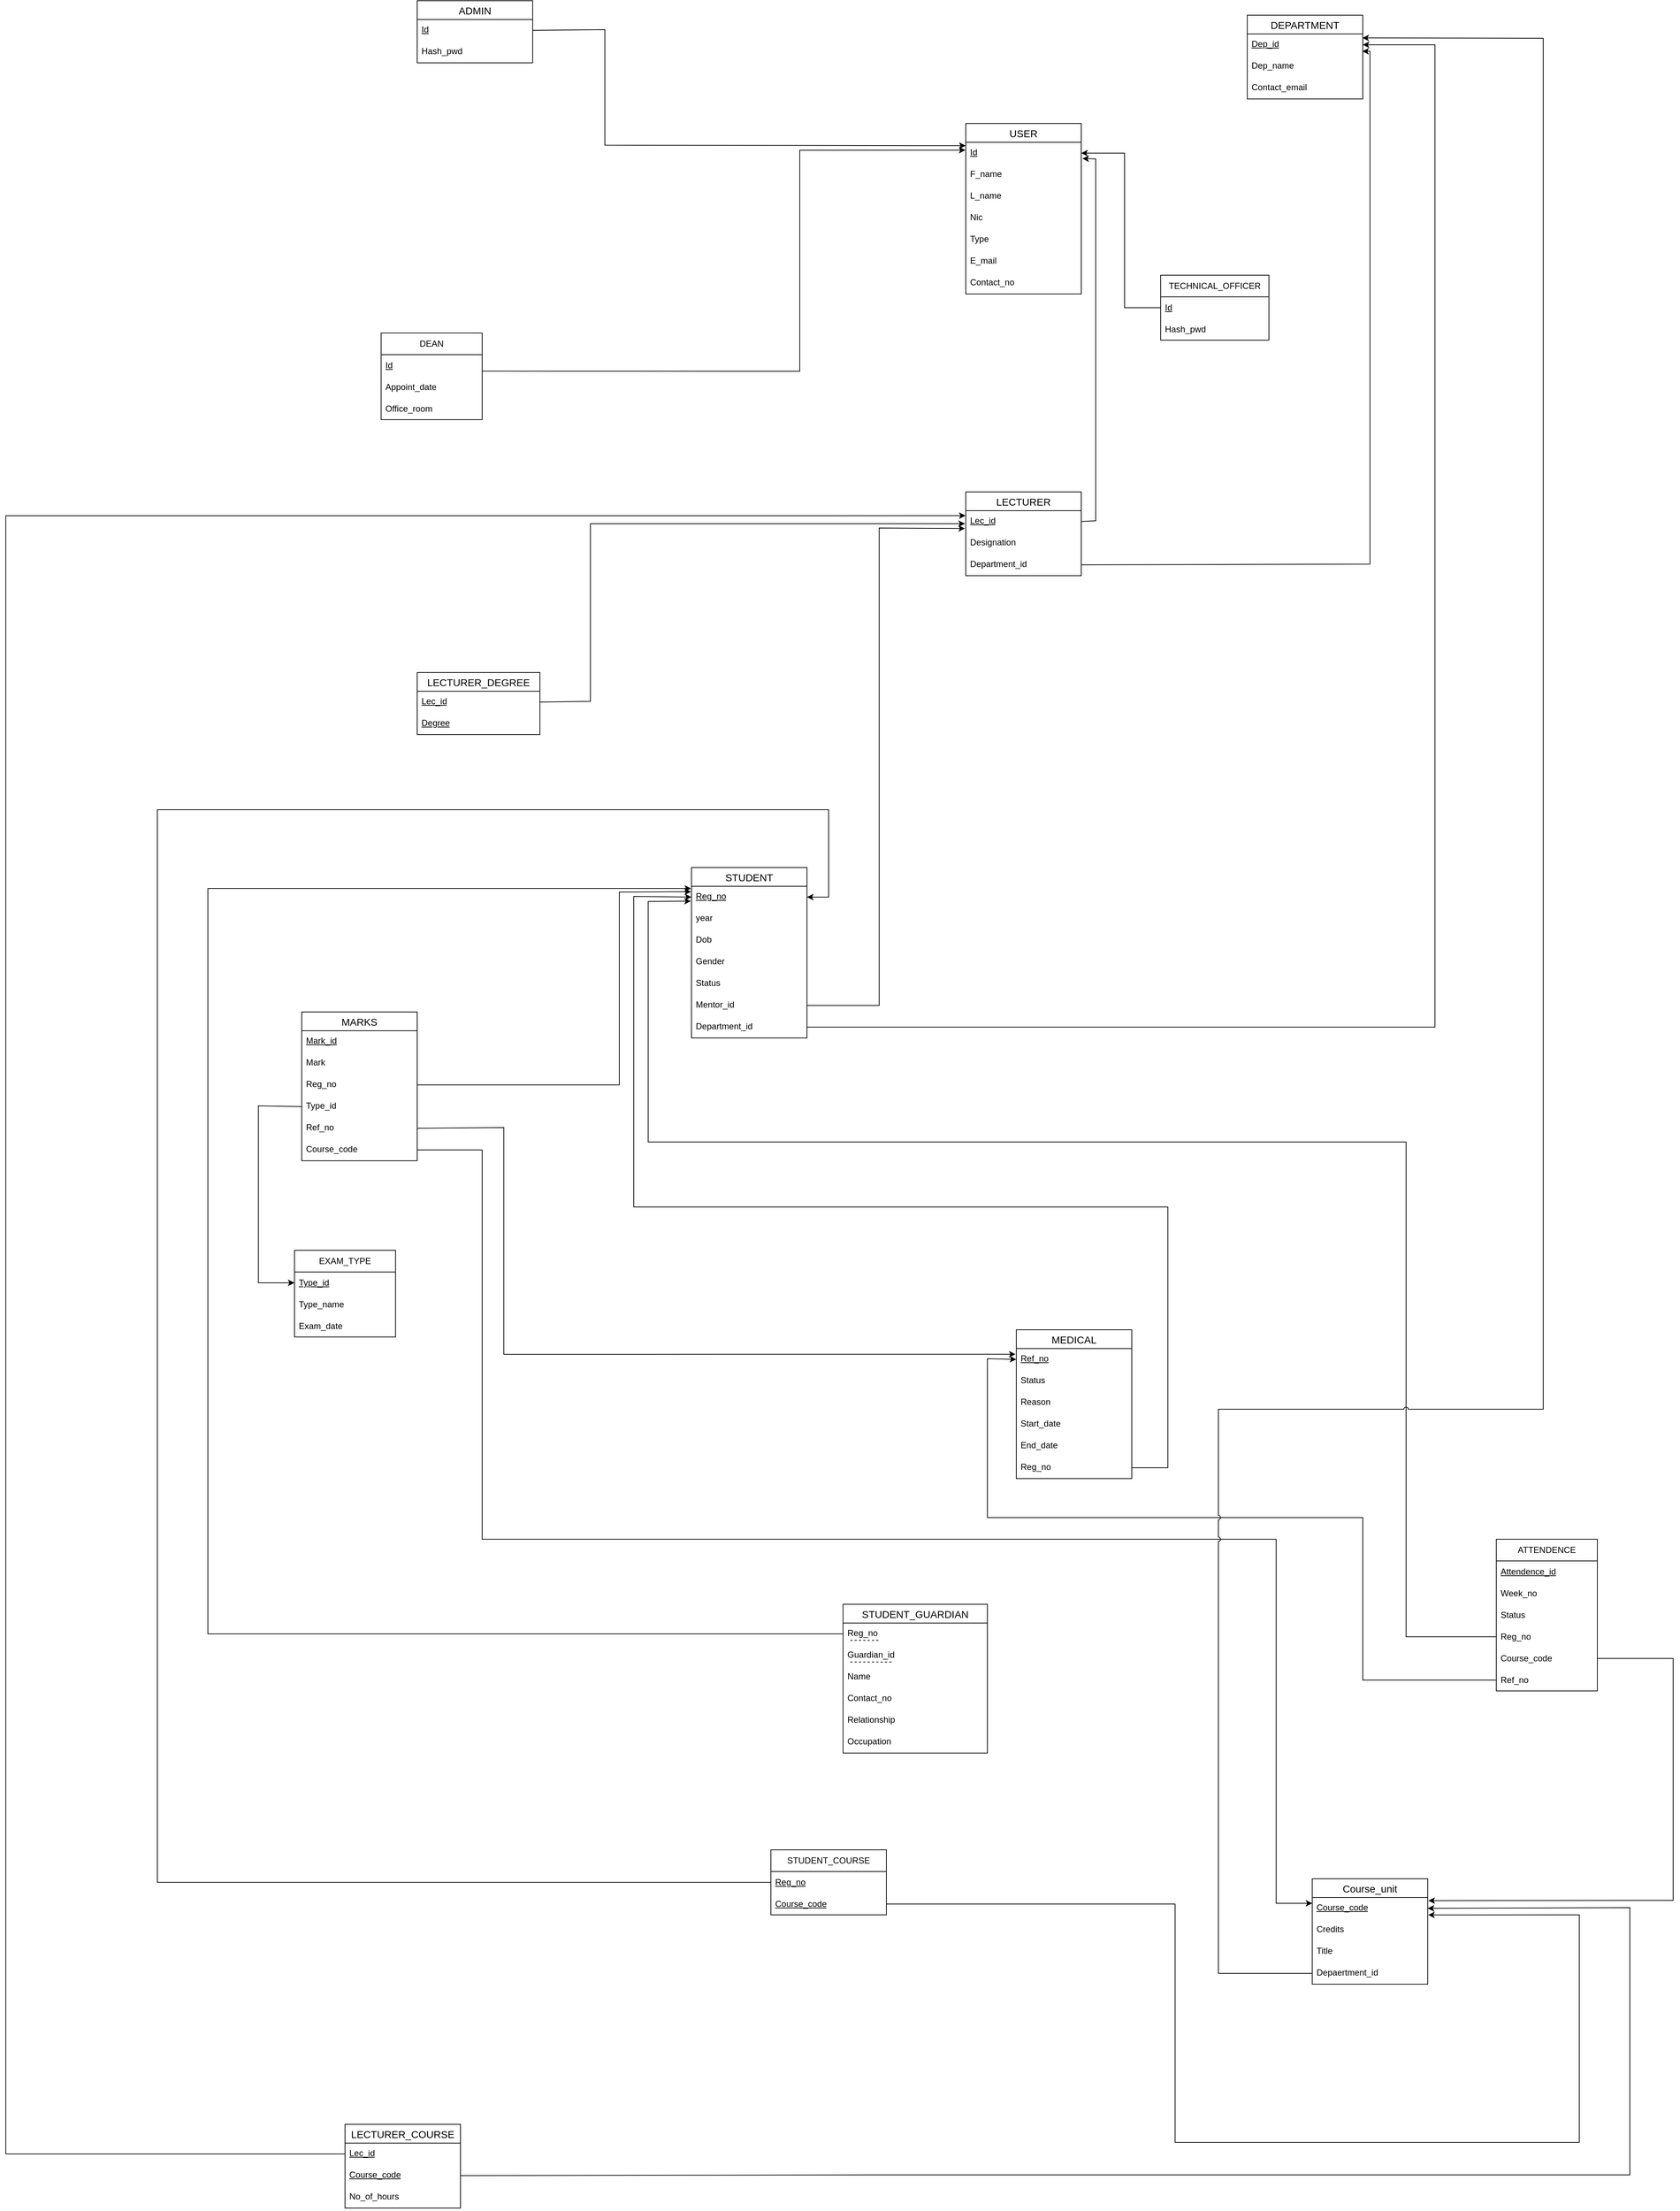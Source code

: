 <mxfile version="28.2.8">
  <diagram name="Page-1" id="BrIxraqx9iUVJz_7GiIv">
    <mxGraphModel dx="2452" dy="995" grid="1" gridSize="10" guides="1" tooltips="1" connect="1" arrows="1" fold="1" page="1" pageScale="1" pageWidth="850" pageHeight="1100" math="0" shadow="0">
      <root>
        <mxCell id="0" />
        <mxCell id="1" parent="0" />
        <mxCell id="gklIOLUVA3WY1OQQszyn-18" value="DEPARTMENT" style="swimlane;fontStyle=0;childLayout=stackLayout;horizontal=1;startSize=26;horizontalStack=0;resizeParent=1;resizeParentMax=0;resizeLast=0;collapsible=1;marginBottom=0;align=center;fontSize=14;" parent="1" vertex="1">
          <mxGeometry x="930" y="130" width="160" height="116" as="geometry">
            <mxRectangle x="350" y="260" width="60" height="30" as="alternateBounds" />
          </mxGeometry>
        </mxCell>
        <mxCell id="gklIOLUVA3WY1OQQszyn-19" value="&lt;u&gt;Dep_id&lt;/u&gt;" style="text;strokeColor=none;fillColor=none;spacingLeft=4;spacingRight=4;overflow=hidden;rotatable=0;points=[[0,0.5],[1,0.5]];portConstraint=eastwest;fontSize=12;whiteSpace=wrap;html=1;" parent="gklIOLUVA3WY1OQQszyn-18" vertex="1">
          <mxGeometry y="26" width="160" height="30" as="geometry" />
        </mxCell>
        <mxCell id="gklIOLUVA3WY1OQQszyn-20" value="Dep_name" style="text;strokeColor=none;fillColor=none;spacingLeft=4;spacingRight=4;overflow=hidden;rotatable=0;points=[[0,0.5],[1,0.5]];portConstraint=eastwest;fontSize=12;whiteSpace=wrap;html=1;" parent="gklIOLUVA3WY1OQQszyn-18" vertex="1">
          <mxGeometry y="56" width="160" height="30" as="geometry" />
        </mxCell>
        <mxCell id="gklIOLUVA3WY1OQQszyn-21" value="Contact_email" style="text;strokeColor=none;fillColor=none;spacingLeft=4;spacingRight=4;overflow=hidden;rotatable=0;points=[[0,0.5],[1,0.5]];portConstraint=eastwest;fontSize=12;whiteSpace=wrap;html=1;" parent="gklIOLUVA3WY1OQQszyn-18" vertex="1">
          <mxGeometry y="86" width="160" height="30" as="geometry" />
        </mxCell>
        <mxCell id="gklIOLUVA3WY1OQQszyn-22" value="USER" style="swimlane;fontStyle=0;childLayout=stackLayout;horizontal=1;startSize=26;horizontalStack=0;resizeParent=1;resizeParentMax=0;resizeLast=0;collapsible=1;marginBottom=0;align=center;fontSize=14;" parent="1" vertex="1">
          <mxGeometry x="540" y="280" width="160" height="236" as="geometry" />
        </mxCell>
        <mxCell id="gklIOLUVA3WY1OQQszyn-23" value="&lt;u&gt;Id&lt;/u&gt;" style="text;strokeColor=none;fillColor=none;spacingLeft=4;spacingRight=4;overflow=hidden;rotatable=0;points=[[0,0.5],[1,0.5]];portConstraint=eastwest;fontSize=12;whiteSpace=wrap;html=1;" parent="gklIOLUVA3WY1OQQszyn-22" vertex="1">
          <mxGeometry y="26" width="160" height="30" as="geometry" />
        </mxCell>
        <mxCell id="gklIOLUVA3WY1OQQszyn-24" value="F_name" style="text;strokeColor=none;fillColor=none;spacingLeft=4;spacingRight=4;overflow=hidden;rotatable=0;points=[[0,0.5],[1,0.5]];portConstraint=eastwest;fontSize=12;whiteSpace=wrap;html=1;" parent="gklIOLUVA3WY1OQQszyn-22" vertex="1">
          <mxGeometry y="56" width="160" height="30" as="geometry" />
        </mxCell>
        <mxCell id="gklIOLUVA3WY1OQQszyn-25" value="L_name" style="text;strokeColor=none;fillColor=none;spacingLeft=4;spacingRight=4;overflow=hidden;rotatable=0;points=[[0,0.5],[1,0.5]];portConstraint=eastwest;fontSize=12;whiteSpace=wrap;html=1;" parent="gklIOLUVA3WY1OQQszyn-22" vertex="1">
          <mxGeometry y="86" width="160" height="30" as="geometry" />
        </mxCell>
        <mxCell id="gklIOLUVA3WY1OQQszyn-26" value="Nic" style="text;strokeColor=none;fillColor=none;spacingLeft=4;spacingRight=4;overflow=hidden;rotatable=0;points=[[0,0.5],[1,0.5]];portConstraint=eastwest;fontSize=12;whiteSpace=wrap;html=1;" parent="gklIOLUVA3WY1OQQszyn-22" vertex="1">
          <mxGeometry y="116" width="160" height="30" as="geometry" />
        </mxCell>
        <mxCell id="gklIOLUVA3WY1OQQszyn-27" value="Type" style="text;strokeColor=none;fillColor=none;spacingLeft=4;spacingRight=4;overflow=hidden;rotatable=0;points=[[0,0.5],[1,0.5]];portConstraint=eastwest;fontSize=12;whiteSpace=wrap;html=1;" parent="gklIOLUVA3WY1OQQszyn-22" vertex="1">
          <mxGeometry y="146" width="160" height="30" as="geometry" />
        </mxCell>
        <mxCell id="rYQUkMfxaFFYpaaAriBw-17" value="E_mail" style="text;strokeColor=none;fillColor=none;spacingLeft=4;spacingRight=4;overflow=hidden;rotatable=0;points=[[0,0.5],[1,0.5]];portConstraint=eastwest;fontSize=12;whiteSpace=wrap;html=1;" parent="gklIOLUVA3WY1OQQszyn-22" vertex="1">
          <mxGeometry y="176" width="160" height="30" as="geometry" />
        </mxCell>
        <mxCell id="rYQUkMfxaFFYpaaAriBw-18" value="Contact_no" style="text;strokeColor=none;fillColor=none;spacingLeft=4;spacingRight=4;overflow=hidden;rotatable=0;points=[[0,0.5],[1,0.5]];portConstraint=eastwest;fontSize=12;whiteSpace=wrap;html=1;" parent="gklIOLUVA3WY1OQQszyn-22" vertex="1">
          <mxGeometry y="206" width="160" height="30" as="geometry" />
        </mxCell>
        <mxCell id="gklIOLUVA3WY1OQQszyn-29" value="LECTURER" style="swimlane;fontStyle=0;childLayout=stackLayout;horizontal=1;startSize=26;horizontalStack=0;resizeParent=1;resizeParentMax=0;resizeLast=0;collapsible=1;marginBottom=0;align=center;fontSize=14;" parent="1" vertex="1">
          <mxGeometry x="540" y="790" width="160" height="116" as="geometry" />
        </mxCell>
        <mxCell id="gklIOLUVA3WY1OQQszyn-30" value="&lt;u&gt;Lec_id&lt;/u&gt;" style="text;strokeColor=none;fillColor=none;spacingLeft=4;spacingRight=4;overflow=hidden;rotatable=0;points=[[0,0.5],[1,0.5]];portConstraint=eastwest;fontSize=12;whiteSpace=wrap;html=1;" parent="gklIOLUVA3WY1OQQszyn-29" vertex="1">
          <mxGeometry y="26" width="160" height="30" as="geometry" />
        </mxCell>
        <mxCell id="gklIOLUVA3WY1OQQszyn-31" value="Designation" style="text;strokeColor=none;fillColor=none;spacingLeft=4;spacingRight=4;overflow=hidden;rotatable=0;points=[[0,0.5],[1,0.5]];portConstraint=eastwest;fontSize=12;whiteSpace=wrap;html=1;" parent="gklIOLUVA3WY1OQQszyn-29" vertex="1">
          <mxGeometry y="56" width="160" height="30" as="geometry" />
        </mxCell>
        <mxCell id="gklIOLUVA3WY1OQQszyn-32" value="Department_id" style="text;strokeColor=none;fillColor=none;spacingLeft=4;spacingRight=4;overflow=hidden;rotatable=0;points=[[0,0.5],[1,0.5]];portConstraint=eastwest;fontSize=12;whiteSpace=wrap;html=1;" parent="gklIOLUVA3WY1OQQszyn-29" vertex="1">
          <mxGeometry y="86" width="160" height="30" as="geometry" />
        </mxCell>
        <mxCell id="gklIOLUVA3WY1OQQszyn-33" value="LECTURER_DEGREE" style="swimlane;fontStyle=0;childLayout=stackLayout;horizontal=1;startSize=26;horizontalStack=0;resizeParent=1;resizeParentMax=0;resizeLast=0;collapsible=1;marginBottom=0;align=center;fontSize=14;" parent="1" vertex="1">
          <mxGeometry x="-220" y="1040" width="170" height="86" as="geometry" />
        </mxCell>
        <mxCell id="gklIOLUVA3WY1OQQszyn-34" value="&lt;u&gt;Lec_id&lt;/u&gt;" style="text;strokeColor=none;fillColor=none;spacingLeft=4;spacingRight=4;overflow=hidden;rotatable=0;points=[[0,0.5],[1,0.5]];portConstraint=eastwest;fontSize=12;whiteSpace=wrap;html=1;" parent="gklIOLUVA3WY1OQQszyn-33" vertex="1">
          <mxGeometry y="26" width="170" height="30" as="geometry" />
        </mxCell>
        <mxCell id="gklIOLUVA3WY1OQQszyn-35" value="&lt;u&gt;Degree&lt;/u&gt;" style="text;strokeColor=none;fillColor=none;spacingLeft=4;spacingRight=4;overflow=hidden;rotatable=0;points=[[0,0.5],[1,0.5]];portConstraint=eastwest;fontSize=12;whiteSpace=wrap;html=1;" parent="gklIOLUVA3WY1OQQszyn-33" vertex="1">
          <mxGeometry y="56" width="170" height="30" as="geometry" />
        </mxCell>
        <mxCell id="gklIOLUVA3WY1OQQszyn-37" value="TECHNICAL_OFFICER" style="swimlane;fontStyle=0;childLayout=stackLayout;horizontal=1;startSize=30;horizontalStack=0;resizeParent=1;resizeParentMax=0;resizeLast=0;collapsible=1;marginBottom=0;whiteSpace=wrap;html=1;" parent="1" vertex="1">
          <mxGeometry x="810" y="490" width="150" height="90" as="geometry" />
        </mxCell>
        <mxCell id="gklIOLUVA3WY1OQQszyn-38" value="&lt;u&gt;Id&lt;/u&gt;" style="text;strokeColor=none;fillColor=none;align=left;verticalAlign=middle;spacingLeft=4;spacingRight=4;overflow=hidden;points=[[0,0.5],[1,0.5]];portConstraint=eastwest;rotatable=0;whiteSpace=wrap;html=1;" parent="gklIOLUVA3WY1OQQszyn-37" vertex="1">
          <mxGeometry y="30" width="150" height="30" as="geometry" />
        </mxCell>
        <mxCell id="gklIOLUVA3WY1OQQszyn-39" value="Hash_pwd" style="text;strokeColor=none;fillColor=none;align=left;verticalAlign=middle;spacingLeft=4;spacingRight=4;overflow=hidden;points=[[0,0.5],[1,0.5]];portConstraint=eastwest;rotatable=0;whiteSpace=wrap;html=1;" parent="gklIOLUVA3WY1OQQszyn-37" vertex="1">
          <mxGeometry y="60" width="150" height="30" as="geometry" />
        </mxCell>
        <mxCell id="gklIOLUVA3WY1OQQszyn-41" value="ADMIN" style="swimlane;fontStyle=0;childLayout=stackLayout;horizontal=1;startSize=26;horizontalStack=0;resizeParent=1;resizeParentMax=0;resizeLast=0;collapsible=1;marginBottom=0;align=center;fontSize=14;" parent="1" vertex="1">
          <mxGeometry x="-220" y="110" width="160" height="86" as="geometry" />
        </mxCell>
        <mxCell id="gklIOLUVA3WY1OQQszyn-42" value="&lt;u&gt;Id&lt;/u&gt;" style="text;strokeColor=none;fillColor=none;spacingLeft=4;spacingRight=4;overflow=hidden;rotatable=0;points=[[0,0.5],[1,0.5]];portConstraint=eastwest;fontSize=12;whiteSpace=wrap;html=1;" parent="gklIOLUVA3WY1OQQszyn-41" vertex="1">
          <mxGeometry y="26" width="160" height="30" as="geometry" />
        </mxCell>
        <mxCell id="gklIOLUVA3WY1OQQszyn-43" value="Hash_pwd" style="text;strokeColor=none;fillColor=none;spacingLeft=4;spacingRight=4;overflow=hidden;rotatable=0;points=[[0,0.5],[1,0.5]];portConstraint=eastwest;fontSize=12;whiteSpace=wrap;html=1;" parent="gklIOLUVA3WY1OQQszyn-41" vertex="1">
          <mxGeometry y="56" width="160" height="30" as="geometry" />
        </mxCell>
        <mxCell id="gklIOLUVA3WY1OQQszyn-45" value="DEAN" style="swimlane;fontStyle=0;childLayout=stackLayout;horizontal=1;startSize=30;horizontalStack=0;resizeParent=1;resizeParentMax=0;resizeLast=0;collapsible=1;marginBottom=0;whiteSpace=wrap;html=1;" parent="1" vertex="1">
          <mxGeometry x="-270" y="570" width="140" height="120" as="geometry" />
        </mxCell>
        <mxCell id="gklIOLUVA3WY1OQQszyn-46" value="&lt;u&gt;Id&lt;/u&gt;" style="text;strokeColor=none;fillColor=none;align=left;verticalAlign=middle;spacingLeft=4;spacingRight=4;overflow=hidden;points=[[0,0.5],[1,0.5]];portConstraint=eastwest;rotatable=0;whiteSpace=wrap;html=1;" parent="gklIOLUVA3WY1OQQszyn-45" vertex="1">
          <mxGeometry y="30" width="140" height="30" as="geometry" />
        </mxCell>
        <mxCell id="gklIOLUVA3WY1OQQszyn-47" value="Appoint_date" style="text;strokeColor=none;fillColor=none;align=left;verticalAlign=middle;spacingLeft=4;spacingRight=4;overflow=hidden;points=[[0,0.5],[1,0.5]];portConstraint=eastwest;rotatable=0;whiteSpace=wrap;html=1;" parent="gklIOLUVA3WY1OQQszyn-45" vertex="1">
          <mxGeometry y="60" width="140" height="30" as="geometry" />
        </mxCell>
        <mxCell id="gklIOLUVA3WY1OQQszyn-48" value="Office_room" style="text;strokeColor=none;fillColor=none;align=left;verticalAlign=middle;spacingLeft=4;spacingRight=4;overflow=hidden;points=[[0,0.5],[1,0.5]];portConstraint=eastwest;rotatable=0;whiteSpace=wrap;html=1;" parent="gklIOLUVA3WY1OQQszyn-45" vertex="1">
          <mxGeometry y="90" width="140" height="30" as="geometry" />
        </mxCell>
        <mxCell id="gklIOLUVA3WY1OQQszyn-49" value="STUDENT" style="swimlane;fontStyle=0;childLayout=stackLayout;horizontal=1;startSize=26;horizontalStack=0;resizeParent=1;resizeParentMax=0;resizeLast=0;collapsible=1;marginBottom=0;align=center;fontSize=14;" parent="1" vertex="1">
          <mxGeometry x="160" y="1310" width="160" height="236" as="geometry" />
        </mxCell>
        <mxCell id="gklIOLUVA3WY1OQQszyn-50" value="&lt;u&gt;Reg_no&lt;/u&gt;" style="text;strokeColor=none;fillColor=none;spacingLeft=4;spacingRight=4;overflow=hidden;rotatable=0;points=[[0,0.5],[1,0.5]];portConstraint=eastwest;fontSize=12;whiteSpace=wrap;html=1;" parent="gklIOLUVA3WY1OQQszyn-49" vertex="1">
          <mxGeometry y="26" width="160" height="30" as="geometry" />
        </mxCell>
        <mxCell id="gklIOLUVA3WY1OQQszyn-51" value="year" style="text;strokeColor=none;fillColor=none;spacingLeft=4;spacingRight=4;overflow=hidden;rotatable=0;points=[[0,0.5],[1,0.5]];portConstraint=eastwest;fontSize=12;whiteSpace=wrap;html=1;" parent="gklIOLUVA3WY1OQQszyn-49" vertex="1">
          <mxGeometry y="56" width="160" height="30" as="geometry" />
        </mxCell>
        <mxCell id="gklIOLUVA3WY1OQQszyn-52" value="Dob" style="text;strokeColor=none;fillColor=none;spacingLeft=4;spacingRight=4;overflow=hidden;rotatable=0;points=[[0,0.5],[1,0.5]];portConstraint=eastwest;fontSize=12;whiteSpace=wrap;html=1;" parent="gklIOLUVA3WY1OQQszyn-49" vertex="1">
          <mxGeometry y="86" width="160" height="30" as="geometry" />
        </mxCell>
        <mxCell id="gklIOLUVA3WY1OQQszyn-56" value="Gender" style="text;strokeColor=none;fillColor=none;spacingLeft=4;spacingRight=4;overflow=hidden;rotatable=0;points=[[0,0.5],[1,0.5]];portConstraint=eastwest;fontSize=12;whiteSpace=wrap;html=1;" parent="gklIOLUVA3WY1OQQszyn-49" vertex="1">
          <mxGeometry y="116" width="160" height="30" as="geometry" />
        </mxCell>
        <mxCell id="gklIOLUVA3WY1OQQszyn-53" value="Status" style="text;strokeColor=none;fillColor=none;spacingLeft=4;spacingRight=4;overflow=hidden;rotatable=0;points=[[0,0.5],[1,0.5]];portConstraint=eastwest;fontSize=12;whiteSpace=wrap;html=1;" parent="gklIOLUVA3WY1OQQszyn-49" vertex="1">
          <mxGeometry y="146" width="160" height="30" as="geometry" />
        </mxCell>
        <mxCell id="gklIOLUVA3WY1OQQszyn-54" value="Mentor_id" style="text;strokeColor=none;fillColor=none;spacingLeft=4;spacingRight=4;overflow=hidden;rotatable=0;points=[[0,0.5],[1,0.5]];portConstraint=eastwest;fontSize=12;whiteSpace=wrap;html=1;" parent="gklIOLUVA3WY1OQQszyn-49" vertex="1">
          <mxGeometry y="176" width="160" height="30" as="geometry" />
        </mxCell>
        <mxCell id="gklIOLUVA3WY1OQQszyn-55" value="Department_id" style="text;strokeColor=none;fillColor=none;spacingLeft=4;spacingRight=4;overflow=hidden;rotatable=0;points=[[0,0.5],[1,0.5]];portConstraint=eastwest;fontSize=12;whiteSpace=wrap;html=1;" parent="gklIOLUVA3WY1OQQszyn-49" vertex="1">
          <mxGeometry y="206" width="160" height="30" as="geometry" />
        </mxCell>
        <mxCell id="gklIOLUVA3WY1OQQszyn-57" value="MARKS" style="swimlane;fontStyle=0;childLayout=stackLayout;horizontal=1;startSize=26;horizontalStack=0;resizeParent=1;resizeParentMax=0;resizeLast=0;collapsible=1;marginBottom=0;align=center;fontSize=14;" parent="1" vertex="1">
          <mxGeometry x="-380" y="1510" width="160" height="206" as="geometry" />
        </mxCell>
        <mxCell id="gklIOLUVA3WY1OQQszyn-58" value="&lt;u&gt;Mark_id&lt;/u&gt;" style="text;strokeColor=none;fillColor=none;spacingLeft=4;spacingRight=4;overflow=hidden;rotatable=0;points=[[0,0.5],[1,0.5]];portConstraint=eastwest;fontSize=12;whiteSpace=wrap;html=1;" parent="gklIOLUVA3WY1OQQszyn-57" vertex="1">
          <mxGeometry y="26" width="160" height="30" as="geometry" />
        </mxCell>
        <mxCell id="rYQUkMfxaFFYpaaAriBw-3" value="Mark" style="text;strokeColor=none;fillColor=none;spacingLeft=4;spacingRight=4;overflow=hidden;rotatable=0;points=[[0,0.5],[1,0.5]];portConstraint=eastwest;fontSize=12;whiteSpace=wrap;html=1;" parent="gklIOLUVA3WY1OQQszyn-57" vertex="1">
          <mxGeometry y="56" width="160" height="30" as="geometry" />
        </mxCell>
        <mxCell id="gklIOLUVA3WY1OQQszyn-71" value="Reg_no" style="text;strokeColor=none;fillColor=none;spacingLeft=4;spacingRight=4;overflow=hidden;rotatable=0;points=[[0,0.5],[1,0.5]];portConstraint=eastwest;fontSize=12;whiteSpace=wrap;html=1;" parent="gklIOLUVA3WY1OQQszyn-57" vertex="1">
          <mxGeometry y="86" width="160" height="30" as="geometry" />
        </mxCell>
        <mxCell id="gklIOLUVA3WY1OQQszyn-70" value="Type_id" style="text;strokeColor=none;fillColor=none;spacingLeft=4;spacingRight=4;overflow=hidden;rotatable=0;points=[[0,0.5],[1,0.5]];portConstraint=eastwest;fontSize=12;whiteSpace=wrap;html=1;" parent="gklIOLUVA3WY1OQQszyn-57" vertex="1">
          <mxGeometry y="116" width="160" height="30" as="geometry" />
        </mxCell>
        <mxCell id="gklIOLUVA3WY1OQQszyn-72" value="Ref_no" style="text;strokeColor=none;fillColor=none;spacingLeft=4;spacingRight=4;overflow=hidden;rotatable=0;points=[[0,0.5],[1,0.5]];portConstraint=eastwest;fontSize=12;whiteSpace=wrap;html=1;" parent="gklIOLUVA3WY1OQQszyn-57" vertex="1">
          <mxGeometry y="146" width="160" height="30" as="geometry" />
        </mxCell>
        <mxCell id="gklIOLUVA3WY1OQQszyn-73" value="Course_code" style="text;strokeColor=none;fillColor=none;spacingLeft=4;spacingRight=4;overflow=hidden;rotatable=0;points=[[0,0.5],[1,0.5]];portConstraint=eastwest;fontSize=12;whiteSpace=wrap;html=1;" parent="gklIOLUVA3WY1OQQszyn-57" vertex="1">
          <mxGeometry y="176" width="160" height="30" as="geometry" />
        </mxCell>
        <mxCell id="gklIOLUVA3WY1OQQszyn-74" value="MEDICAL" style="swimlane;fontStyle=0;childLayout=stackLayout;horizontal=1;startSize=26;horizontalStack=0;resizeParent=1;resizeParentMax=0;resizeLast=0;collapsible=1;marginBottom=0;align=center;fontSize=14;" parent="1" vertex="1">
          <mxGeometry x="610" y="1950" width="160" height="206" as="geometry" />
        </mxCell>
        <mxCell id="gklIOLUVA3WY1OQQszyn-75" value="&lt;u&gt;Ref_no&lt;/u&gt;" style="text;strokeColor=none;fillColor=none;spacingLeft=4;spacingRight=4;overflow=hidden;rotatable=0;points=[[0,0.5],[1,0.5]];portConstraint=eastwest;fontSize=12;whiteSpace=wrap;html=1;" parent="gklIOLUVA3WY1OQQszyn-74" vertex="1">
          <mxGeometry y="26" width="160" height="30" as="geometry" />
        </mxCell>
        <mxCell id="gklIOLUVA3WY1OQQszyn-77" value="Status" style="text;strokeColor=none;fillColor=none;spacingLeft=4;spacingRight=4;overflow=hidden;rotatable=0;points=[[0,0.5],[1,0.5]];portConstraint=eastwest;fontSize=12;whiteSpace=wrap;html=1;" parent="gklIOLUVA3WY1OQQszyn-74" vertex="1">
          <mxGeometry y="56" width="160" height="30" as="geometry" />
        </mxCell>
        <mxCell id="gklIOLUVA3WY1OQQszyn-78" value="Reason" style="text;strokeColor=none;fillColor=none;spacingLeft=4;spacingRight=4;overflow=hidden;rotatable=0;points=[[0,0.5],[1,0.5]];portConstraint=eastwest;fontSize=12;whiteSpace=wrap;html=1;" parent="gklIOLUVA3WY1OQQszyn-74" vertex="1">
          <mxGeometry y="86" width="160" height="30" as="geometry" />
        </mxCell>
        <mxCell id="yjjlthWo8UBNq7ABsMTa-5" value="Start_date" style="text;strokeColor=none;fillColor=none;spacingLeft=4;spacingRight=4;overflow=hidden;rotatable=0;points=[[0,0.5],[1,0.5]];portConstraint=eastwest;fontSize=12;whiteSpace=wrap;html=1;" parent="gklIOLUVA3WY1OQQszyn-74" vertex="1">
          <mxGeometry y="116" width="160" height="30" as="geometry" />
        </mxCell>
        <mxCell id="gklIOLUVA3WY1OQQszyn-76" value="End_date" style="text;strokeColor=none;fillColor=none;spacingLeft=4;spacingRight=4;overflow=hidden;rotatable=0;points=[[0,0.5],[1,0.5]];portConstraint=eastwest;fontSize=12;whiteSpace=wrap;html=1;" parent="gklIOLUVA3WY1OQQszyn-74" vertex="1">
          <mxGeometry y="146" width="160" height="30" as="geometry" />
        </mxCell>
        <mxCell id="gklIOLUVA3WY1OQQszyn-79" value="Reg_no" style="text;strokeColor=none;fillColor=none;spacingLeft=4;spacingRight=4;overflow=hidden;rotatable=0;points=[[0,0.5],[1,0.5]];portConstraint=eastwest;fontSize=12;whiteSpace=wrap;html=1;" parent="gklIOLUVA3WY1OQQszyn-74" vertex="1">
          <mxGeometry y="176" width="160" height="30" as="geometry" />
        </mxCell>
        <mxCell id="gklIOLUVA3WY1OQQszyn-80" value="Course_unit" style="swimlane;fontStyle=0;childLayout=stackLayout;horizontal=1;startSize=26;horizontalStack=0;resizeParent=1;resizeParentMax=0;resizeLast=0;collapsible=1;marginBottom=0;align=center;fontSize=14;" parent="1" vertex="1">
          <mxGeometry x="1020" y="2710" width="160" height="146" as="geometry" />
        </mxCell>
        <mxCell id="rYQUkMfxaFFYpaaAriBw-11" value="&lt;u&gt;Course_code&lt;/u&gt;" style="text;strokeColor=none;fillColor=none;spacingLeft=4;spacingRight=4;overflow=hidden;rotatable=0;points=[[0,0.5],[1,0.5]];portConstraint=eastwest;fontSize=12;whiteSpace=wrap;html=1;" parent="gklIOLUVA3WY1OQQszyn-80" vertex="1">
          <mxGeometry y="26" width="160" height="30" as="geometry" />
        </mxCell>
        <mxCell id="gklIOLUVA3WY1OQQszyn-82" value="Credits" style="text;strokeColor=none;fillColor=none;spacingLeft=4;spacingRight=4;overflow=hidden;rotatable=0;points=[[0,0.5],[1,0.5]];portConstraint=eastwest;fontSize=12;whiteSpace=wrap;html=1;" parent="gklIOLUVA3WY1OQQszyn-80" vertex="1">
          <mxGeometry y="56" width="160" height="30" as="geometry" />
        </mxCell>
        <mxCell id="gklIOLUVA3WY1OQQszyn-83" value="Title" style="text;strokeColor=none;fillColor=none;spacingLeft=4;spacingRight=4;overflow=hidden;rotatable=0;points=[[0,0.5],[1,0.5]];portConstraint=eastwest;fontSize=12;whiteSpace=wrap;html=1;" parent="gklIOLUVA3WY1OQQszyn-80" vertex="1">
          <mxGeometry y="86" width="160" height="30" as="geometry" />
        </mxCell>
        <mxCell id="gklIOLUVA3WY1OQQszyn-85" value="Depaertment_id" style="text;strokeColor=none;fillColor=none;spacingLeft=4;spacingRight=4;overflow=hidden;rotatable=0;points=[[0,0.5],[1,0.5]];portConstraint=eastwest;fontSize=12;whiteSpace=wrap;html=1;" parent="gklIOLUVA3WY1OQQszyn-80" vertex="1">
          <mxGeometry y="116" width="160" height="30" as="geometry" />
        </mxCell>
        <mxCell id="gklIOLUVA3WY1OQQszyn-86" value="ATTENDENCE" style="swimlane;fontStyle=0;childLayout=stackLayout;horizontal=1;startSize=30;horizontalStack=0;resizeParent=1;resizeParentMax=0;resizeLast=0;collapsible=1;marginBottom=0;whiteSpace=wrap;html=1;" parent="1" vertex="1">
          <mxGeometry x="1275" y="2240" width="140" height="210" as="geometry" />
        </mxCell>
        <mxCell id="gklIOLUVA3WY1OQQszyn-87" value="&lt;u&gt;Attendence_id&lt;/u&gt;" style="text;strokeColor=none;fillColor=none;align=left;verticalAlign=middle;spacingLeft=4;spacingRight=4;overflow=hidden;points=[[0,0.5],[1,0.5]];portConstraint=eastwest;rotatable=0;whiteSpace=wrap;html=1;" parent="gklIOLUVA3WY1OQQszyn-86" vertex="1">
          <mxGeometry y="30" width="140" height="30" as="geometry" />
        </mxCell>
        <mxCell id="gklIOLUVA3WY1OQQszyn-88" value="Week_no" style="text;strokeColor=none;fillColor=none;align=left;verticalAlign=middle;spacingLeft=4;spacingRight=4;overflow=hidden;points=[[0,0.5],[1,0.5]];portConstraint=eastwest;rotatable=0;whiteSpace=wrap;html=1;" parent="gklIOLUVA3WY1OQQszyn-86" vertex="1">
          <mxGeometry y="60" width="140" height="30" as="geometry" />
        </mxCell>
        <mxCell id="gklIOLUVA3WY1OQQszyn-89" value="Status" style="text;strokeColor=none;fillColor=none;align=left;verticalAlign=middle;spacingLeft=4;spacingRight=4;overflow=hidden;points=[[0,0.5],[1,0.5]];portConstraint=eastwest;rotatable=0;whiteSpace=wrap;html=1;" parent="gklIOLUVA3WY1OQQszyn-86" vertex="1">
          <mxGeometry y="90" width="140" height="30" as="geometry" />
        </mxCell>
        <mxCell id="gklIOLUVA3WY1OQQszyn-90" value="Reg_no" style="text;strokeColor=none;fillColor=none;align=left;verticalAlign=middle;spacingLeft=4;spacingRight=4;overflow=hidden;points=[[0,0.5],[1,0.5]];portConstraint=eastwest;rotatable=0;whiteSpace=wrap;html=1;" parent="gklIOLUVA3WY1OQQszyn-86" vertex="1">
          <mxGeometry y="120" width="140" height="30" as="geometry" />
        </mxCell>
        <mxCell id="gklIOLUVA3WY1OQQszyn-91" value="Course_code" style="text;strokeColor=none;fillColor=none;align=left;verticalAlign=middle;spacingLeft=4;spacingRight=4;overflow=hidden;points=[[0,0.5],[1,0.5]];portConstraint=eastwest;rotatable=0;whiteSpace=wrap;html=1;" parent="gklIOLUVA3WY1OQQszyn-86" vertex="1">
          <mxGeometry y="150" width="140" height="30" as="geometry" />
        </mxCell>
        <mxCell id="gklIOLUVA3WY1OQQszyn-92" value="Ref_no" style="text;strokeColor=none;fillColor=none;align=left;verticalAlign=middle;spacingLeft=4;spacingRight=4;overflow=hidden;points=[[0,0.5],[1,0.5]];portConstraint=eastwest;rotatable=0;whiteSpace=wrap;html=1;" parent="gklIOLUVA3WY1OQQszyn-86" vertex="1">
          <mxGeometry y="180" width="140" height="30" as="geometry" />
        </mxCell>
        <mxCell id="gklIOLUVA3WY1OQQszyn-93" value="STUDENT_GUARDIAN" style="swimlane;fontStyle=0;childLayout=stackLayout;horizontal=1;startSize=26;horizontalStack=0;resizeParent=1;resizeParentMax=0;resizeLast=0;collapsible=1;marginBottom=0;align=center;fontSize=14;" parent="1" vertex="1">
          <mxGeometry x="370" y="2330" width="200" height="206" as="geometry" />
        </mxCell>
        <mxCell id="gklIOLUVA3WY1OQQszyn-94" value="Reg_no" style="text;strokeColor=none;fillColor=none;spacingLeft=4;spacingRight=4;overflow=hidden;rotatable=0;points=[[0,0.5],[1,0.5]];portConstraint=eastwest;fontSize=12;whiteSpace=wrap;html=1;" parent="gklIOLUVA3WY1OQQszyn-93" vertex="1">
          <mxGeometry y="26" width="200" height="30" as="geometry" />
        </mxCell>
        <mxCell id="gklIOLUVA3WY1OQQszyn-111" value="" style="endArrow=none;dashed=1;html=1;rounded=0;" parent="gklIOLUVA3WY1OQQszyn-93" edge="1">
          <mxGeometry width="50" height="50" relative="1" as="geometry">
            <mxPoint x="10" y="50.0" as="sourcePoint" />
            <mxPoint x="50" y="50" as="targetPoint" />
          </mxGeometry>
        </mxCell>
        <mxCell id="gklIOLUVA3WY1OQQszyn-95" value="Guardian_id" style="text;strokeColor=none;fillColor=none;spacingLeft=4;spacingRight=4;overflow=hidden;rotatable=0;points=[[0,0.5],[1,0.5]];portConstraint=eastwest;fontSize=12;whiteSpace=wrap;html=1;" parent="gklIOLUVA3WY1OQQszyn-93" vertex="1">
          <mxGeometry y="56" width="200" height="30" as="geometry" />
        </mxCell>
        <mxCell id="gklIOLUVA3WY1OQQszyn-113" value="" style="endArrow=none;dashed=1;html=1;rounded=0;" parent="gklIOLUVA3WY1OQQszyn-93" edge="1">
          <mxGeometry width="50" height="50" relative="1" as="geometry">
            <mxPoint x="10" y="80" as="sourcePoint" />
            <mxPoint x="70" y="80" as="targetPoint" />
          </mxGeometry>
        </mxCell>
        <mxCell id="gklIOLUVA3WY1OQQszyn-96" value="Name" style="text;strokeColor=none;fillColor=none;spacingLeft=4;spacingRight=4;overflow=hidden;rotatable=0;points=[[0,0.5],[1,0.5]];portConstraint=eastwest;fontSize=12;whiteSpace=wrap;html=1;" parent="gklIOLUVA3WY1OQQszyn-93" vertex="1">
          <mxGeometry y="86" width="200" height="30" as="geometry" />
        </mxCell>
        <mxCell id="gklIOLUVA3WY1OQQszyn-97" value="Contact_no" style="text;strokeColor=none;fillColor=none;spacingLeft=4;spacingRight=4;overflow=hidden;rotatable=0;points=[[0,0.5],[1,0.5]];portConstraint=eastwest;fontSize=12;whiteSpace=wrap;html=1;" parent="gklIOLUVA3WY1OQQszyn-93" vertex="1">
          <mxGeometry y="116" width="200" height="30" as="geometry" />
        </mxCell>
        <mxCell id="gklIOLUVA3WY1OQQszyn-98" value="Relationship" style="text;strokeColor=none;fillColor=none;spacingLeft=4;spacingRight=4;overflow=hidden;rotatable=0;points=[[0,0.5],[1,0.5]];portConstraint=eastwest;fontSize=12;whiteSpace=wrap;html=1;" parent="gklIOLUVA3WY1OQQszyn-93" vertex="1">
          <mxGeometry y="146" width="200" height="30" as="geometry" />
        </mxCell>
        <mxCell id="gklIOLUVA3WY1OQQszyn-99" value="Occupation" style="text;strokeColor=none;fillColor=none;spacingLeft=4;spacingRight=4;overflow=hidden;rotatable=0;points=[[0,0.5],[1,0.5]];portConstraint=eastwest;fontSize=12;whiteSpace=wrap;html=1;" parent="gklIOLUVA3WY1OQQszyn-93" vertex="1">
          <mxGeometry y="176" width="200" height="30" as="geometry" />
        </mxCell>
        <mxCell id="gklIOLUVA3WY1OQQszyn-100" value="STUDENT_COURSE" style="swimlane;fontStyle=0;childLayout=stackLayout;horizontal=1;startSize=30;horizontalStack=0;resizeParent=1;resizeParentMax=0;resizeLast=0;collapsible=1;marginBottom=0;whiteSpace=wrap;html=1;" parent="1" vertex="1">
          <mxGeometry x="270" y="2670" width="160" height="90" as="geometry" />
        </mxCell>
        <mxCell id="gklIOLUVA3WY1OQQszyn-101" value="&lt;u&gt;Reg_no&lt;/u&gt;" style="text;strokeColor=none;fillColor=none;align=left;verticalAlign=middle;spacingLeft=4;spacingRight=4;overflow=hidden;points=[[0,0.5],[1,0.5]];portConstraint=eastwest;rotatable=0;whiteSpace=wrap;html=1;" parent="gklIOLUVA3WY1OQQszyn-100" vertex="1">
          <mxGeometry y="30" width="160" height="30" as="geometry" />
        </mxCell>
        <mxCell id="gklIOLUVA3WY1OQQszyn-102" value="&lt;u&gt;Course_code&lt;/u&gt;" style="text;strokeColor=none;fillColor=none;align=left;verticalAlign=middle;spacingLeft=4;spacingRight=4;overflow=hidden;points=[[0,0.5],[1,0.5]];portConstraint=eastwest;rotatable=0;whiteSpace=wrap;html=1;" parent="gklIOLUVA3WY1OQQszyn-100" vertex="1">
          <mxGeometry y="60" width="160" height="30" as="geometry" />
        </mxCell>
        <mxCell id="gklIOLUVA3WY1OQQszyn-104" value="LECTURER_COURSE" style="swimlane;fontStyle=0;childLayout=stackLayout;horizontal=1;startSize=26;horizontalStack=0;resizeParent=1;resizeParentMax=0;resizeLast=0;collapsible=1;marginBottom=0;align=center;fontSize=14;" parent="1" vertex="1">
          <mxGeometry x="-320" y="3050" width="160" height="116" as="geometry" />
        </mxCell>
        <mxCell id="gklIOLUVA3WY1OQQszyn-105" value="&lt;u&gt;Lec_id&lt;/u&gt;" style="text;strokeColor=none;fillColor=none;spacingLeft=4;spacingRight=4;overflow=hidden;rotatable=0;points=[[0,0.5],[1,0.5]];portConstraint=eastwest;fontSize=12;whiteSpace=wrap;html=1;" parent="gklIOLUVA3WY1OQQszyn-104" vertex="1">
          <mxGeometry y="26" width="160" height="30" as="geometry" />
        </mxCell>
        <mxCell id="gklIOLUVA3WY1OQQszyn-106" value="&lt;u&gt;Course_code&lt;/u&gt;" style="text;strokeColor=none;fillColor=none;spacingLeft=4;spacingRight=4;overflow=hidden;rotatable=0;points=[[0,0.5],[1,0.5]];portConstraint=eastwest;fontSize=12;whiteSpace=wrap;html=1;" parent="gklIOLUVA3WY1OQQszyn-104" vertex="1">
          <mxGeometry y="56" width="160" height="30" as="geometry" />
        </mxCell>
        <mxCell id="gklIOLUVA3WY1OQQszyn-107" value="No_of_hours" style="text;strokeColor=none;fillColor=none;spacingLeft=4;spacingRight=4;overflow=hidden;rotatable=0;points=[[0,0.5],[1,0.5]];portConstraint=eastwest;fontSize=12;whiteSpace=wrap;html=1;" parent="gklIOLUVA3WY1OQQszyn-104" vertex="1">
          <mxGeometry y="86" width="160" height="30" as="geometry" />
        </mxCell>
        <mxCell id="gklIOLUVA3WY1OQQszyn-123" value="" style="endArrow=classic;html=1;rounded=0;exitX=0;exitY=0.5;exitDx=0;exitDy=0;entryX=1;entryY=0.5;entryDx=0;entryDy=0;" parent="1" source="gklIOLUVA3WY1OQQszyn-38" target="gklIOLUVA3WY1OQQszyn-23" edge="1">
          <mxGeometry width="50" height="50" relative="1" as="geometry">
            <mxPoint x="700" y="610" as="sourcePoint" />
            <mxPoint x="740" y="300" as="targetPoint" />
            <Array as="points">
              <mxPoint x="760" y="535" />
              <mxPoint x="760" y="321" />
            </Array>
          </mxGeometry>
        </mxCell>
        <mxCell id="gklIOLUVA3WY1OQQszyn-126" value="" style="endArrow=classic;html=1;rounded=0;exitX=1.002;exitY=0.759;exitDx=0;exitDy=0;exitPerimeter=0;entryX=-0.003;entryY=0.362;entryDx=0;entryDy=0;entryPerimeter=0;" parent="1" source="gklIOLUVA3WY1OQQszyn-46" target="gklIOLUVA3WY1OQQszyn-23" edge="1">
          <mxGeometry width="50" height="50" relative="1" as="geometry">
            <mxPoint x="-120" y="622" as="sourcePoint" />
            <mxPoint x="540" y="330" as="targetPoint" />
            <Array as="points">
              <mxPoint x="310" y="623" />
              <mxPoint x="310" y="317" />
            </Array>
          </mxGeometry>
        </mxCell>
        <mxCell id="gklIOLUVA3WY1OQQszyn-127" value="" style="endArrow=classic;html=1;rounded=0;exitX=1;exitY=0.5;exitDx=0;exitDy=0;entryX=-0.001;entryY=0.156;entryDx=0;entryDy=0;entryPerimeter=0;" parent="1" source="gklIOLUVA3WY1OQQszyn-42" target="gklIOLUVA3WY1OQQszyn-23" edge="1">
          <mxGeometry width="50" height="50" relative="1" as="geometry">
            <mxPoint x="-10" y="130" as="sourcePoint" />
            <mxPoint x="490" y="290" as="targetPoint" />
            <Array as="points">
              <mxPoint x="40" y="150" />
              <mxPoint x="40" y="310" />
            </Array>
          </mxGeometry>
        </mxCell>
        <mxCell id="gklIOLUVA3WY1OQQszyn-128" value="" style="endArrow=classic;html=1;rounded=0;exitX=1;exitY=0.5;exitDx=0;exitDy=0;entryX=-0.007;entryY=0.6;entryDx=0;entryDy=0;entryPerimeter=0;" parent="1" source="gklIOLUVA3WY1OQQszyn-34" target="gklIOLUVA3WY1OQQszyn-30" edge="1">
          <mxGeometry width="50" height="50" relative="1" as="geometry">
            <mxPoint x="90" y="1070" as="sourcePoint" />
            <mxPoint x="490" y="820" as="targetPoint" />
            <Array as="points">
              <mxPoint x="20" y="1080" />
              <mxPoint x="20" y="834" />
            </Array>
          </mxGeometry>
        </mxCell>
        <mxCell id="gklIOLUVA3WY1OQQszyn-132" value="" style="endArrow=classic;html=1;rounded=0;exitX=1;exitY=0.5;exitDx=0;exitDy=0;entryX=-0.007;entryY=0.824;entryDx=0;entryDy=0;entryPerimeter=0;" parent="1" source="gklIOLUVA3WY1OQQszyn-54" target="gklIOLUVA3WY1OQQszyn-30" edge="1">
          <mxGeometry width="50" height="50" relative="1" as="geometry">
            <mxPoint x="520" y="1190" as="sourcePoint" />
            <mxPoint x="490" y="850" as="targetPoint" />
            <Array as="points">
              <mxPoint x="420" y="1501" />
              <mxPoint x="420" y="840" />
            </Array>
          </mxGeometry>
        </mxCell>
        <mxCell id="gklIOLUVA3WY1OQQszyn-134" value="" style="endArrow=classic;html=1;rounded=0;exitX=1;exitY=0.5;exitDx=0;exitDy=0;entryX=-0.004;entryY=0.251;entryDx=0;entryDy=0;entryPerimeter=0;" parent="1" source="gklIOLUVA3WY1OQQszyn-71" target="gklIOLUVA3WY1OQQszyn-50" edge="1">
          <mxGeometry width="50" height="50" relative="1" as="geometry">
            <mxPoint x="-40" y="1650" as="sourcePoint" />
            <mxPoint x="10" y="1600" as="targetPoint" />
            <Array as="points">
              <mxPoint x="60" y="1611" />
              <mxPoint x="60" y="1344" />
            </Array>
          </mxGeometry>
        </mxCell>
        <mxCell id="gklIOLUVA3WY1OQQszyn-135" value="" style="endArrow=classic;html=1;rounded=0;exitX=1;exitY=0.5;exitDx=0;exitDy=0;entryX=-0.007;entryY=0.261;entryDx=0;entryDy=0;entryPerimeter=0;" parent="1" source="gklIOLUVA3WY1OQQszyn-72" target="gklIOLUVA3WY1OQQszyn-75" edge="1">
          <mxGeometry width="50" height="50" relative="1" as="geometry">
            <mxPoint x="320" y="1820" as="sourcePoint" />
            <mxPoint x="390" y="1850" as="targetPoint" />
            <Array as="points">
              <mxPoint x="-100" y="1670" />
              <mxPoint x="-100" y="1880" />
              <mxPoint x="-100" y="1984" />
            </Array>
          </mxGeometry>
        </mxCell>
        <mxCell id="gklIOLUVA3WY1OQQszyn-136" value="" style="endArrow=classic;html=1;rounded=0;exitX=0;exitY=0.5;exitDx=0;exitDy=0;entryX=-0.006;entryY=0.685;entryDx=0;entryDy=0;entryPerimeter=0;" parent="1" source="gklIOLUVA3WY1OQQszyn-90" target="gklIOLUVA3WY1OQQszyn-50" edge="1">
          <mxGeometry width="50" height="50" relative="1" as="geometry">
            <mxPoint x="1230" y="2350" as="sourcePoint" />
            <mxPoint x="150" y="1360" as="targetPoint" />
            <Array as="points">
              <mxPoint x="1150" y="2375" />
              <mxPoint x="1150" y="1690" />
              <mxPoint x="100" y="1690" />
              <mxPoint x="100" y="1357" />
            </Array>
          </mxGeometry>
        </mxCell>
        <mxCell id="gklIOLUVA3WY1OQQszyn-137" value="" style="endArrow=classic;html=1;rounded=0;exitX=1;exitY=0.5;exitDx=0;exitDy=0;entryX=1.006;entryY=0.144;entryDx=0;entryDy=0;entryPerimeter=0;" parent="1" source="gklIOLUVA3WY1OQQszyn-91" target="rYQUkMfxaFFYpaaAriBw-11" edge="1">
          <mxGeometry width="50" height="50" relative="1" as="geometry">
            <mxPoint x="920" y="2050" as="sourcePoint" />
            <mxPoint x="1180" y="2781" as="targetPoint" />
            <Array as="points">
              <mxPoint x="1520" y="2405" />
              <mxPoint x="1520" y="2740" />
            </Array>
          </mxGeometry>
        </mxCell>
        <mxCell id="gklIOLUVA3WY1OQQszyn-138" value="" style="endArrow=classic;html=1;rounded=0;exitX=0;exitY=0.5;exitDx=0;exitDy=0;entryX=-0.004;entryY=0.101;entryDx=0;entryDy=0;entryPerimeter=0;" parent="1" source="gklIOLUVA3WY1OQQszyn-94" target="gklIOLUVA3WY1OQQszyn-50" edge="1">
          <mxGeometry width="50" height="50" relative="1" as="geometry">
            <mxPoint x="290" y="2650" as="sourcePoint" />
            <mxPoint x="130" y="1330" as="targetPoint" />
            <Array as="points">
              <mxPoint x="-510" y="2371" />
              <mxPoint x="-510" y="1339" />
            </Array>
          </mxGeometry>
        </mxCell>
        <mxCell id="gklIOLUVA3WY1OQQszyn-139" value="" style="endArrow=classic;html=1;rounded=0;exitX=0;exitY=0.5;exitDx=0;exitDy=0;entryX=1;entryY=0.5;entryDx=0;entryDy=0;" parent="1" source="gklIOLUVA3WY1OQQszyn-101" target="gklIOLUVA3WY1OQQszyn-50" edge="1">
          <mxGeometry width="50" height="50" relative="1" as="geometry">
            <mxPoint x="1090" y="3100" as="sourcePoint" />
            <mxPoint x="130" y="2910" as="targetPoint" />
            <Array as="points">
              <mxPoint x="-580" y="2715" />
              <mxPoint x="-580" y="1230" />
              <mxPoint x="350" y="1230" />
              <mxPoint x="350" y="1351" />
            </Array>
          </mxGeometry>
        </mxCell>
        <mxCell id="gklIOLUVA3WY1OQQszyn-140" value="" style="endArrow=classic;html=1;rounded=0;exitX=1;exitY=0.5;exitDx=0;exitDy=0;entryX=1.004;entryY=0.805;entryDx=0;entryDy=0;entryPerimeter=0;" parent="1" source="gklIOLUVA3WY1OQQszyn-102" target="rYQUkMfxaFFYpaaAriBw-11" edge="1">
          <mxGeometry width="50" height="50" relative="1" as="geometry">
            <mxPoint x="1210" y="2890" as="sourcePoint" />
            <mxPoint x="1210" y="2810" as="targetPoint" />
            <Array as="points">
              <mxPoint x="830" y="2745" />
              <mxPoint x="830" y="3075" />
              <mxPoint x="1390" y="3075" />
              <mxPoint x="1390" y="2760" />
            </Array>
          </mxGeometry>
        </mxCell>
        <mxCell id="yjjlthWo8UBNq7ABsMTa-2" value="" style="endArrow=classic;html=1;rounded=0;exitX=1;exitY=0.5;exitDx=0;exitDy=0;entryX=1.01;entryY=0.75;entryDx=0;entryDy=0;entryPerimeter=0;" parent="1" source="gklIOLUVA3WY1OQQszyn-30" target="gklIOLUVA3WY1OQQszyn-23" edge="1">
          <mxGeometry width="50" height="50" relative="1" as="geometry">
            <mxPoint x="490" y="780" as="sourcePoint" />
            <mxPoint x="500" y="550" as="targetPoint" />
            <Array as="points">
              <mxPoint x="720" y="830" />
              <mxPoint x="720" y="660" />
              <mxPoint x="720" y="490" />
              <mxPoint x="720" y="329" />
            </Array>
          </mxGeometry>
        </mxCell>
        <mxCell id="yjjlthWo8UBNq7ABsMTa-3" value="" style="endArrow=classic;html=1;rounded=0;exitX=1;exitY=0.5;exitDx=0;exitDy=0;entryX=0.996;entryY=0.802;entryDx=0;entryDy=0;entryPerimeter=0;" parent="1" source="gklIOLUVA3WY1OQQszyn-32" target="gklIOLUVA3WY1OQQszyn-19" edge="1">
          <mxGeometry width="50" height="50" relative="1" as="geometry">
            <mxPoint x="250" y="910" as="sourcePoint" />
            <mxPoint x="300" y="860" as="targetPoint" />
            <Array as="points">
              <mxPoint x="1100" y="890" />
              <mxPoint x="1100" y="180" />
            </Array>
          </mxGeometry>
        </mxCell>
        <mxCell id="yjjlthWo8UBNq7ABsMTa-4" value="" style="endArrow=classic;html=1;rounded=0;exitX=1;exitY=0.5;exitDx=0;exitDy=0;entryX=1;entryY=0.5;entryDx=0;entryDy=0;" parent="1" source="gklIOLUVA3WY1OQQszyn-55" target="gklIOLUVA3WY1OQQszyn-19" edge="1">
          <mxGeometry width="50" height="50" relative="1" as="geometry">
            <mxPoint x="330" y="1360" as="sourcePoint" />
            <mxPoint x="620" y="710" as="targetPoint" />
            <Array as="points">
              <mxPoint x="1190" y="1531" />
              <mxPoint x="1190" y="171" />
            </Array>
          </mxGeometry>
        </mxCell>
        <mxCell id="rYQUkMfxaFFYpaaAriBw-1" value="" style="endArrow=classic;html=1;rounded=0;exitX=1;exitY=0.5;exitDx=0;exitDy=0;entryX=0;entryY=0.5;entryDx=0;entryDy=0;" parent="1" source="gklIOLUVA3WY1OQQszyn-79" target="gklIOLUVA3WY1OQQszyn-50" edge="1">
          <mxGeometry width="50" height="50" relative="1" as="geometry">
            <mxPoint x="370" y="1760" as="sourcePoint" />
            <mxPoint x="157" y="1350" as="targetPoint" />
            <Array as="points">
              <mxPoint x="820" y="2141" />
              <mxPoint x="820" y="1780" />
              <mxPoint x="80" y="1780" />
              <mxPoint x="80" y="1350" />
            </Array>
          </mxGeometry>
        </mxCell>
        <mxCell id="rYQUkMfxaFFYpaaAriBw-2" value="" style="endArrow=classic;html=1;rounded=0;exitX=1;exitY=0.5;exitDx=0;exitDy=0;" parent="1" source="gklIOLUVA3WY1OQQszyn-73" edge="1">
          <mxGeometry width="50" height="50" relative="1" as="geometry">
            <mxPoint x="-130" y="1860" as="sourcePoint" />
            <mxPoint x="1020" y="2744" as="targetPoint" />
            <Array as="points">
              <mxPoint x="-130" y="1701" />
              <mxPoint x="-130" y="1950" />
              <mxPoint x="-130" y="2240" />
              <mxPoint x="120" y="2240" />
              <mxPoint x="970" y="2240" />
              <mxPoint x="970" y="2530" />
              <mxPoint x="970" y="2744" />
            </Array>
          </mxGeometry>
        </mxCell>
        <mxCell id="rYQUkMfxaFFYpaaAriBw-4" value="EXAM_TYPE" style="swimlane;fontStyle=0;childLayout=stackLayout;horizontal=1;startSize=30;horizontalStack=0;resizeParent=1;resizeParentMax=0;resizeLast=0;collapsible=1;marginBottom=0;whiteSpace=wrap;html=1;" parent="1" vertex="1">
          <mxGeometry x="-390" y="1840" width="140" height="120" as="geometry" />
        </mxCell>
        <mxCell id="rYQUkMfxaFFYpaaAriBw-5" value="&lt;u&gt;Type_id&lt;/u&gt;" style="text;strokeColor=none;fillColor=none;align=left;verticalAlign=middle;spacingLeft=4;spacingRight=4;overflow=hidden;points=[[0,0.5],[1,0.5]];portConstraint=eastwest;rotatable=0;whiteSpace=wrap;html=1;" parent="rYQUkMfxaFFYpaaAriBw-4" vertex="1">
          <mxGeometry y="30" width="140" height="30" as="geometry" />
        </mxCell>
        <mxCell id="rYQUkMfxaFFYpaaAriBw-6" value="Type_name" style="text;strokeColor=none;fillColor=none;align=left;verticalAlign=middle;spacingLeft=4;spacingRight=4;overflow=hidden;points=[[0,0.5],[1,0.5]];portConstraint=eastwest;rotatable=0;whiteSpace=wrap;html=1;" parent="rYQUkMfxaFFYpaaAriBw-4" vertex="1">
          <mxGeometry y="60" width="140" height="30" as="geometry" />
        </mxCell>
        <mxCell id="rYQUkMfxaFFYpaaAriBw-7" value="Exam_date" style="text;strokeColor=none;fillColor=none;align=left;verticalAlign=middle;spacingLeft=4;spacingRight=4;overflow=hidden;points=[[0,0.5],[1,0.5]];portConstraint=eastwest;rotatable=0;whiteSpace=wrap;html=1;" parent="rYQUkMfxaFFYpaaAriBw-4" vertex="1">
          <mxGeometry y="90" width="140" height="30" as="geometry" />
        </mxCell>
        <mxCell id="rYQUkMfxaFFYpaaAriBw-8" value="" style="endArrow=classic;html=1;rounded=0;exitX=0;exitY=0.5;exitDx=0;exitDy=0;entryX=0;entryY=0.5;entryDx=0;entryDy=0;" parent="1" source="gklIOLUVA3WY1OQQszyn-70" target="rYQUkMfxaFFYpaaAriBw-5" edge="1">
          <mxGeometry width="50" height="50" relative="1" as="geometry">
            <mxPoint x="-500" y="1920" as="sourcePoint" />
            <mxPoint x="-470" y="1930" as="targetPoint" />
            <Array as="points">
              <mxPoint x="-440" y="1640" />
              <mxPoint x="-440" y="1885" />
            </Array>
          </mxGeometry>
        </mxCell>
        <mxCell id="rYQUkMfxaFFYpaaAriBw-9" value="" style="endArrow=classic;html=1;rounded=0;exitX=0;exitY=0.5;exitDx=0;exitDy=0;entryX=0;entryY=0.5;entryDx=0;entryDy=0;" parent="1" source="gklIOLUVA3WY1OQQszyn-92" target="gklIOLUVA3WY1OQQszyn-75" edge="1">
          <mxGeometry width="50" height="50" relative="1" as="geometry">
            <mxPoint x="1080" y="2330" as="sourcePoint" />
            <mxPoint x="1130" y="2280" as="targetPoint" />
            <Array as="points">
              <mxPoint x="1090" y="2435" />
              <mxPoint x="1090" y="2210" />
              <mxPoint x="570" y="2210" />
              <mxPoint x="570" y="1990" />
            </Array>
          </mxGeometry>
        </mxCell>
        <mxCell id="rYQUkMfxaFFYpaaAriBw-12" value="" style="endArrow=classic;html=1;rounded=0;entryX=1;entryY=0.5;entryDx=0;entryDy=0;exitX=1;exitY=0.5;exitDx=0;exitDy=0;" parent="1" source="gklIOLUVA3WY1OQQszyn-106" target="rYQUkMfxaFFYpaaAriBw-11" edge="1">
          <mxGeometry width="50" height="50" relative="1" as="geometry">
            <mxPoint x="40" y="3060" as="sourcePoint" />
            <mxPoint x="1200" y="2760" as="targetPoint" />
            <Array as="points">
              <mxPoint x="400" y="3120" />
              <mxPoint x="1460" y="3120" />
              <mxPoint x="1460" y="2750" />
            </Array>
          </mxGeometry>
        </mxCell>
        <mxCell id="k3zj_mj-kl9qV2J9zvzd-2" value="" style="endArrow=classic;html=1;rounded=0;exitX=0;exitY=0.5;exitDx=0;exitDy=0;entryX=-0.002;entryY=0.231;entryDx=0;entryDy=0;entryPerimeter=0;" parent="1" source="gklIOLUVA3WY1OQQszyn-105" target="gklIOLUVA3WY1OQQszyn-30" edge="1">
          <mxGeometry width="50" height="50" relative="1" as="geometry">
            <mxPoint x="150" y="2910" as="sourcePoint" />
            <mxPoint x="530" y="820" as="targetPoint" />
            <Array as="points">
              <mxPoint x="-790" y="3091" />
              <mxPoint x="-790" y="823" />
            </Array>
          </mxGeometry>
        </mxCell>
        <mxCell id="rMYzRah_iz3KJB5Uy8YU-1" value="" style="endArrow=classic;html=1;rounded=0;exitX=0;exitY=0.5;exitDx=0;exitDy=0;entryX=0.997;entryY=0.184;entryDx=0;entryDy=0;entryPerimeter=0;jumpStyle=arc;" edge="1" parent="1" source="gklIOLUVA3WY1OQQszyn-85" target="gklIOLUVA3WY1OQQszyn-19">
          <mxGeometry width="50" height="50" relative="1" as="geometry">
            <mxPoint x="860" y="2670" as="sourcePoint" />
            <mxPoint x="910" y="2620" as="targetPoint" />
            <Array as="points">
              <mxPoint x="890" y="2841" />
              <mxPoint x="890" y="2060" />
              <mxPoint x="1340" y="2060" />
              <mxPoint x="1340" y="162" />
            </Array>
          </mxGeometry>
        </mxCell>
      </root>
    </mxGraphModel>
  </diagram>
</mxfile>
